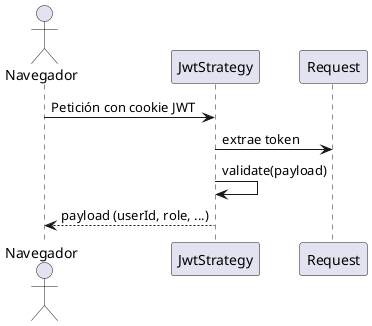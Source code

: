 @startuml
actor Navegador
participant JwtStrategy
participant Request

Navegador -> JwtStrategy : Petición con cookie JWT
JwtStrategy -> Request : extrae token
JwtStrategy -> JwtStrategy : validate(payload)
JwtStrategy --> Navegador : payload (userId, role, ...)
@enduml